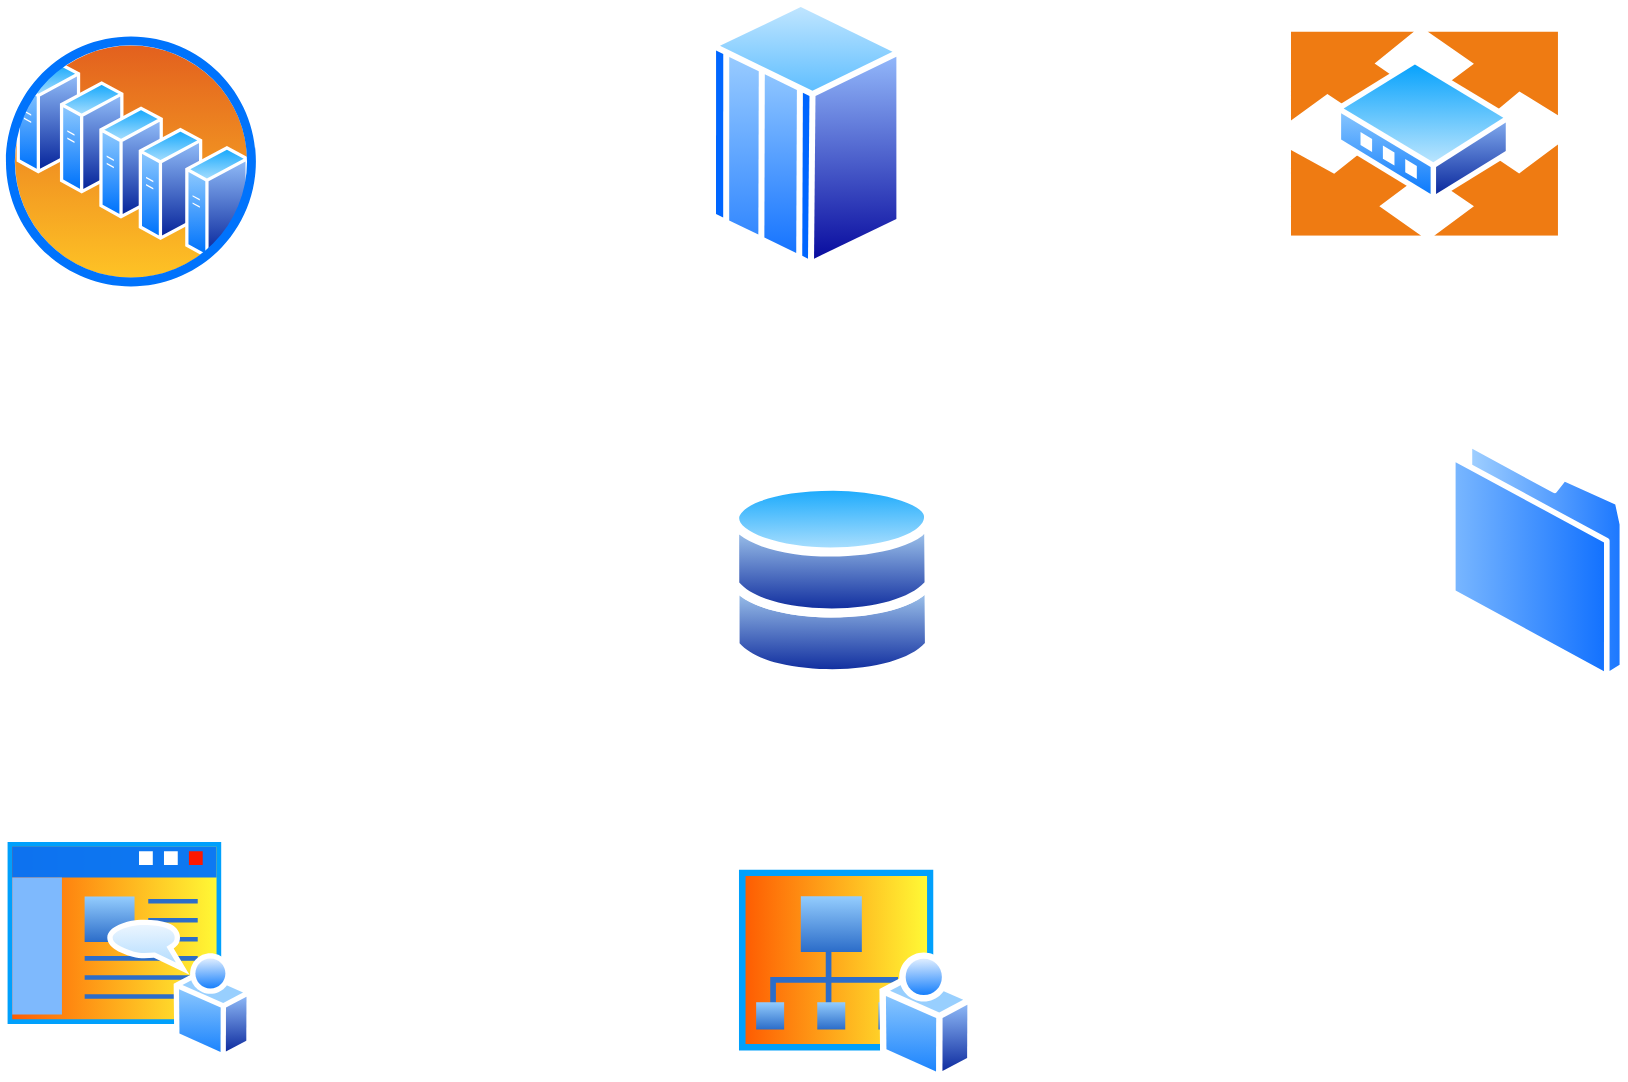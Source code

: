 <mxfile version="14.7.6" type="github" pages="2"><diagram id="WzmJHtWN-mCFyKdljRuv" name="Página-1"><mxGraphModel dx="1289" dy="692" grid="1" gridSize="10" guides="1" tooltips="1" connect="1" arrows="1" fold="1" page="1" pageScale="1" pageWidth="1100" pageHeight="850" math="0" shadow="0"><root><mxCell id="0"/><mxCell id="1" parent="0"/><mxCell id="_0pIE6DTACgjI4htQ6qK-1" value="" style="aspect=fixed;perimeter=ellipsePerimeter;html=1;align=center;shadow=0;dashed=0;spacingTop=3;image;image=img/lib/active_directory/databases.svg;" parent="1" vertex="1"><mxGeometry x="520" y="320" width="102.04" height="100" as="geometry"/></mxCell><mxCell id="_0pIE6DTACgjI4htQ6qK-2" value="" style="aspect=fixed;perimeter=ellipsePerimeter;html=1;align=center;shadow=0;dashed=0;spacingTop=3;image;image=img/lib/active_directory/folder.svg;" parent="1" vertex="1"><mxGeometry x="880" y="300" width="87.6" height="120" as="geometry"/></mxCell><mxCell id="_0pIE6DTACgjI4htQ6qK-3" value="" style="aspect=fixed;perimeter=ellipsePerimeter;html=1;align=center;shadow=0;dashed=0;spacingTop=3;image;image=img/lib/active_directory/mainframe_host.svg;" parent="1" vertex="1"><mxGeometry x="510" y="80" width="96.2" height="133.61" as="geometry"/></mxCell><mxCell id="_0pIE6DTACgjI4htQ6qK-4" value="" style="aspect=fixed;perimeter=ellipsePerimeter;html=1;align=center;shadow=0;dashed=0;spacingTop=3;image;image=img/lib/active_directory/my_sites.svg;" parent="1" vertex="1"><mxGeometry x="520" y="510" width="122.22" height="110" as="geometry"/></mxCell><mxCell id="_0pIE6DTACgjI4htQ6qK-5" value="" style="aspect=fixed;perimeter=ellipsePerimeter;html=1;align=center;shadow=0;dashed=0;spacingTop=3;image;image=img/lib/active_directory/home_page.svg;" parent="1" vertex="1"><mxGeometry x="155.46" y="497.1" width="125.46" height="112.9" as="geometry"/></mxCell><mxCell id="_0pIE6DTACgjI4htQ6qK-6" value="" style="aspect=fixed;perimeter=ellipsePerimeter;html=1;align=center;shadow=0;dashed=0;spacingTop=3;image;image=img/lib/active_directory/router.svg;" parent="1" vertex="1"><mxGeometry x="800" y="95.71" width="134.46" height="102.19" as="geometry"/></mxCell><mxCell id="_0pIE6DTACgjI4htQ6qK-8" value="" style="aspect=fixed;perimeter=ellipsePerimeter;html=1;align=center;shadow=0;dashed=0;spacingTop=3;image;image=img/lib/active_directory/server_farm.svg;" parent="1" vertex="1"><mxGeometry x="155.46" y="95.71" width="130" height="130" as="geometry"/></mxCell></root></mxGraphModel></diagram><diagram id="hIs9eU6o_Z1y5vRcYG_D" name="Página-2"><mxGraphModel dx="1289" dy="692" grid="1" gridSize="10" guides="1" tooltips="1" connect="1" arrows="1" fold="1" page="1" pageScale="1" pageWidth="1100" pageHeight="850" math="0" shadow="0"><root><mxCell id="qXyqvQaNa49Ka1ISiUO4-0"/><mxCell id="qXyqvQaNa49Ka1ISiUO4-1" parent="qXyqvQaNa49Ka1ISiUO4-0"/></root></mxGraphModel></diagram></mxfile>